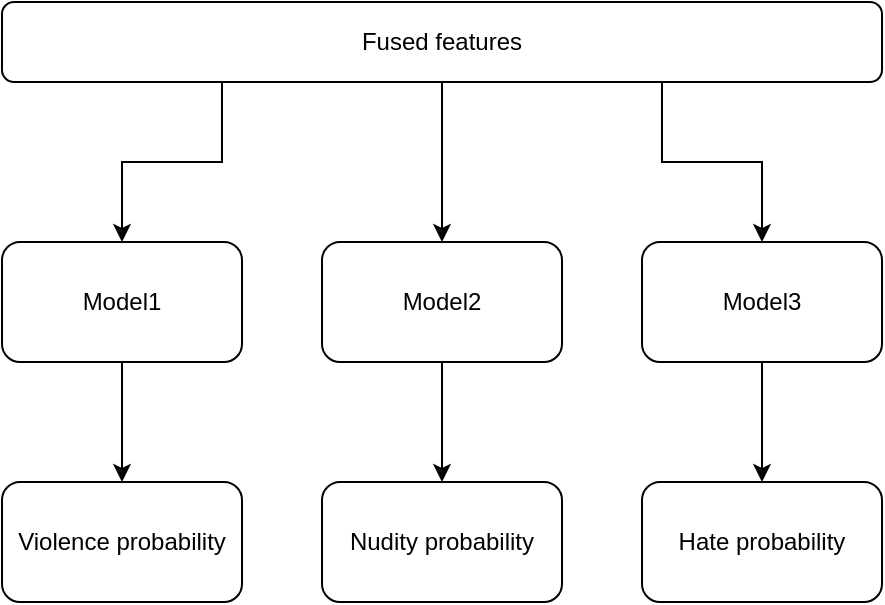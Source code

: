 <mxfile version="22.1.5" type="device">
  <diagram id="FiXUJnzLlhFP-MB1lQGa" name="Page-1">
    <mxGraphModel dx="882" dy="578" grid="1" gridSize="10" guides="1" tooltips="1" connect="1" arrows="1" fold="1" page="1" pageScale="1" pageWidth="850" pageHeight="1100" math="0" shadow="0">
      <root>
        <mxCell id="0" />
        <mxCell id="1" parent="0" />
        <mxCell id="5nBwBBopsHFFPuSzddUd-1" value="Nudity probability" style="rounded=1;whiteSpace=wrap;html=1;" vertex="1" parent="1">
          <mxGeometry x="240" y="280" width="120" height="60" as="geometry" />
        </mxCell>
        <mxCell id="5nBwBBopsHFFPuSzddUd-14" style="edgeStyle=orthogonalEdgeStyle;rounded=0;orthogonalLoop=1;jettySize=auto;html=1;exitX=0.5;exitY=1;exitDx=0;exitDy=0;entryX=0.5;entryY=0;entryDx=0;entryDy=0;" edge="1" parent="1" source="5nBwBBopsHFFPuSzddUd-3" target="5nBwBBopsHFFPuSzddUd-8">
          <mxGeometry relative="1" as="geometry" />
        </mxCell>
        <mxCell id="5nBwBBopsHFFPuSzddUd-3" value="Model1" style="rounded=1;whiteSpace=wrap;html=1;" vertex="1" parent="1">
          <mxGeometry x="80" y="160" width="120" height="60" as="geometry" />
        </mxCell>
        <mxCell id="5nBwBBopsHFFPuSzddUd-10" style="edgeStyle=orthogonalEdgeStyle;rounded=0;orthogonalLoop=1;jettySize=auto;html=1;exitX=0.25;exitY=1;exitDx=0;exitDy=0;entryX=0.5;entryY=0;entryDx=0;entryDy=0;" edge="1" parent="1" source="5nBwBBopsHFFPuSzddUd-5" target="5nBwBBopsHFFPuSzddUd-3">
          <mxGeometry relative="1" as="geometry" />
        </mxCell>
        <mxCell id="5nBwBBopsHFFPuSzddUd-12" style="edgeStyle=orthogonalEdgeStyle;rounded=0;orthogonalLoop=1;jettySize=auto;html=1;exitX=0.5;exitY=1;exitDx=0;exitDy=0;entryX=0.5;entryY=0;entryDx=0;entryDy=0;" edge="1" parent="1" source="5nBwBBopsHFFPuSzddUd-5" target="5nBwBBopsHFFPuSzddUd-6">
          <mxGeometry relative="1" as="geometry" />
        </mxCell>
        <mxCell id="5nBwBBopsHFFPuSzddUd-13" style="edgeStyle=orthogonalEdgeStyle;rounded=0;orthogonalLoop=1;jettySize=auto;html=1;exitX=0.75;exitY=1;exitDx=0;exitDy=0;" edge="1" parent="1" source="5nBwBBopsHFFPuSzddUd-5" target="5nBwBBopsHFFPuSzddUd-7">
          <mxGeometry relative="1" as="geometry" />
        </mxCell>
        <mxCell id="5nBwBBopsHFFPuSzddUd-5" value="Fused features" style="rounded=1;whiteSpace=wrap;html=1;" vertex="1" parent="1">
          <mxGeometry x="80" y="40" width="440" height="40" as="geometry" />
        </mxCell>
        <mxCell id="5nBwBBopsHFFPuSzddUd-15" style="edgeStyle=orthogonalEdgeStyle;rounded=0;orthogonalLoop=1;jettySize=auto;html=1;exitX=0.5;exitY=1;exitDx=0;exitDy=0;entryX=0.5;entryY=0;entryDx=0;entryDy=0;" edge="1" parent="1" source="5nBwBBopsHFFPuSzddUd-6" target="5nBwBBopsHFFPuSzddUd-1">
          <mxGeometry relative="1" as="geometry" />
        </mxCell>
        <mxCell id="5nBwBBopsHFFPuSzddUd-6" value="Model2" style="rounded=1;whiteSpace=wrap;html=1;" vertex="1" parent="1">
          <mxGeometry x="240" y="160" width="120" height="60" as="geometry" />
        </mxCell>
        <mxCell id="5nBwBBopsHFFPuSzddUd-16" style="edgeStyle=orthogonalEdgeStyle;rounded=0;orthogonalLoop=1;jettySize=auto;html=1;exitX=0.5;exitY=1;exitDx=0;exitDy=0;entryX=0.5;entryY=0;entryDx=0;entryDy=0;" edge="1" parent="1" source="5nBwBBopsHFFPuSzddUd-7" target="5nBwBBopsHFFPuSzddUd-9">
          <mxGeometry relative="1" as="geometry" />
        </mxCell>
        <mxCell id="5nBwBBopsHFFPuSzddUd-7" value="Model3" style="rounded=1;whiteSpace=wrap;html=1;" vertex="1" parent="1">
          <mxGeometry x="400" y="160" width="120" height="60" as="geometry" />
        </mxCell>
        <mxCell id="5nBwBBopsHFFPuSzddUd-8" value="Violence probability" style="rounded=1;whiteSpace=wrap;html=1;" vertex="1" parent="1">
          <mxGeometry x="80" y="280" width="120" height="60" as="geometry" />
        </mxCell>
        <mxCell id="5nBwBBopsHFFPuSzddUd-9" value="Hate probability" style="rounded=1;whiteSpace=wrap;html=1;" vertex="1" parent="1">
          <mxGeometry x="400" y="280" width="120" height="60" as="geometry" />
        </mxCell>
      </root>
    </mxGraphModel>
  </diagram>
</mxfile>
